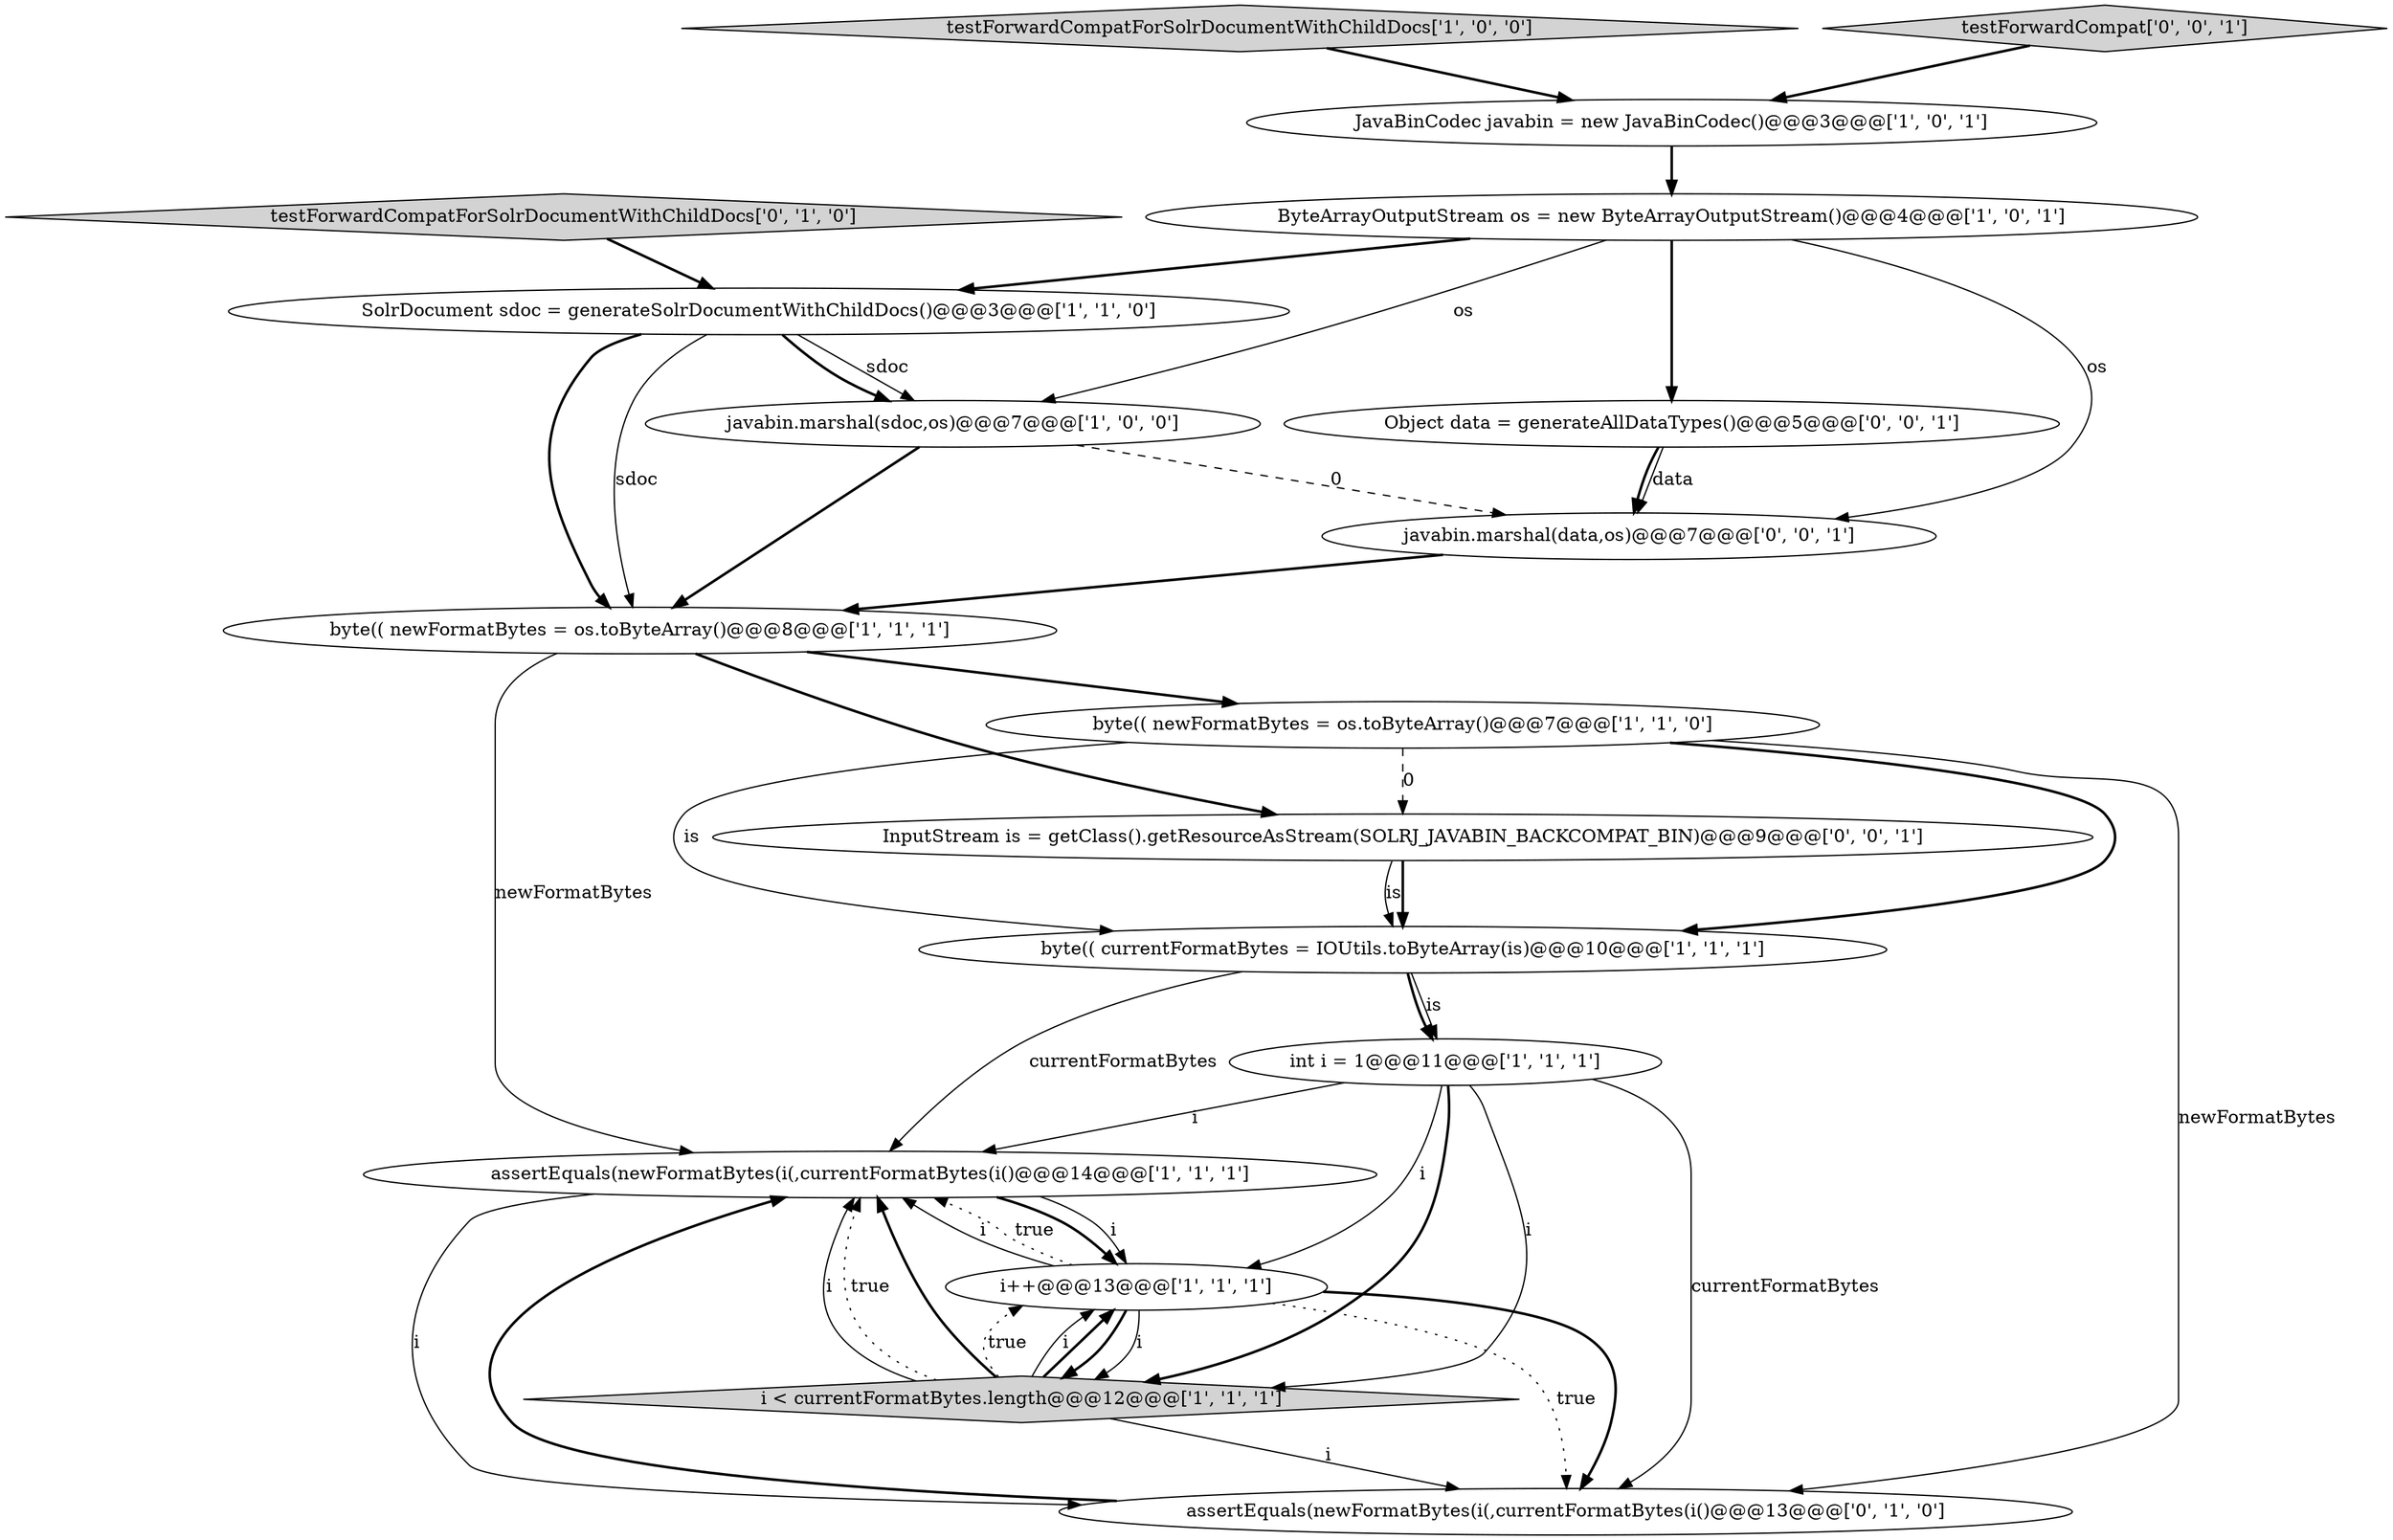 digraph {
13 [style = filled, label = "testForwardCompatForSolrDocumentWithChildDocs['0', '1', '0']", fillcolor = lightgray, shape = diamond image = "AAA0AAABBB2BBB"];
15 [style = filled, label = "Object data = generateAllDataTypes()@@@5@@@['0', '0', '1']", fillcolor = white, shape = ellipse image = "AAA0AAABBB3BBB"];
8 [style = filled, label = "testForwardCompatForSolrDocumentWithChildDocs['1', '0', '0']", fillcolor = lightgray, shape = diamond image = "AAA0AAABBB1BBB"];
2 [style = filled, label = "i < currentFormatBytes.length@@@12@@@['1', '1', '1']", fillcolor = lightgray, shape = diamond image = "AAA0AAABBB1BBB"];
14 [style = filled, label = "javabin.marshal(data,os)@@@7@@@['0', '0', '1']", fillcolor = white, shape = ellipse image = "AAA0AAABBB3BBB"];
0 [style = filled, label = "byte(( newFormatBytes = os.toByteArray()@@@7@@@['1', '1', '0']", fillcolor = white, shape = ellipse image = "AAA0AAABBB1BBB"];
3 [style = filled, label = "assertEquals(newFormatBytes(i(,currentFormatBytes(i()@@@14@@@['1', '1', '1']", fillcolor = white, shape = ellipse image = "AAA0AAABBB1BBB"];
17 [style = filled, label = "InputStream is = getClass().getResourceAsStream(SOLRJ_JAVABIN_BACKCOMPAT_BIN)@@@9@@@['0', '0', '1']", fillcolor = white, shape = ellipse image = "AAA0AAABBB3BBB"];
1 [style = filled, label = "byte(( currentFormatBytes = IOUtils.toByteArray(is)@@@10@@@['1', '1', '1']", fillcolor = white, shape = ellipse image = "AAA0AAABBB1BBB"];
7 [style = filled, label = "int i = 1@@@11@@@['1', '1', '1']", fillcolor = white, shape = ellipse image = "AAA0AAABBB1BBB"];
10 [style = filled, label = "byte(( newFormatBytes = os.toByteArray()@@@8@@@['1', '1', '1']", fillcolor = white, shape = ellipse image = "AAA0AAABBB1BBB"];
4 [style = filled, label = "javabin.marshal(sdoc,os)@@@7@@@['1', '0', '0']", fillcolor = white, shape = ellipse image = "AAA0AAABBB1BBB"];
11 [style = filled, label = "SolrDocument sdoc = generateSolrDocumentWithChildDocs()@@@3@@@['1', '1', '0']", fillcolor = white, shape = ellipse image = "AAA0AAABBB1BBB"];
12 [style = filled, label = "assertEquals(newFormatBytes(i(,currentFormatBytes(i()@@@13@@@['0', '1', '0']", fillcolor = white, shape = ellipse image = "AAA0AAABBB2BBB"];
16 [style = filled, label = "testForwardCompat['0', '0', '1']", fillcolor = lightgray, shape = diamond image = "AAA0AAABBB3BBB"];
6 [style = filled, label = "i++@@@13@@@['1', '1', '1']", fillcolor = white, shape = ellipse image = "AAA0AAABBB1BBB"];
9 [style = filled, label = "JavaBinCodec javabin = new JavaBinCodec()@@@3@@@['1', '0', '1']", fillcolor = white, shape = ellipse image = "AAA0AAABBB1BBB"];
5 [style = filled, label = "ByteArrayOutputStream os = new ByteArrayOutputStream()@@@4@@@['1', '0', '1']", fillcolor = white, shape = ellipse image = "AAA0AAABBB1BBB"];
11->4 [style = solid, label="sdoc"];
11->4 [style = bold, label=""];
7->6 [style = solid, label="i"];
2->3 [style = dotted, label="true"];
8->9 [style = bold, label=""];
4->14 [style = dashed, label="0"];
17->1 [style = solid, label="is"];
10->17 [style = bold, label=""];
1->7 [style = solid, label="is"];
7->2 [style = solid, label="i"];
6->2 [style = solid, label="i"];
0->1 [style = solid, label="is"];
10->3 [style = solid, label="newFormatBytes"];
3->12 [style = solid, label="i"];
2->6 [style = dotted, label="true"];
15->14 [style = solid, label="data"];
7->3 [style = solid, label="i"];
0->1 [style = bold, label=""];
2->12 [style = solid, label="i"];
6->2 [style = bold, label=""];
3->6 [style = bold, label=""];
2->3 [style = bold, label=""];
6->3 [style = solid, label="i"];
5->14 [style = solid, label="os"];
13->11 [style = bold, label=""];
7->12 [style = solid, label="currentFormatBytes"];
11->10 [style = bold, label=""];
2->6 [style = solid, label="i"];
5->11 [style = bold, label=""];
15->14 [style = bold, label=""];
12->3 [style = bold, label=""];
2->3 [style = solid, label="i"];
0->17 [style = dashed, label="0"];
6->12 [style = bold, label=""];
6->3 [style = dotted, label="true"];
5->4 [style = solid, label="os"];
4->10 [style = bold, label=""];
2->6 [style = bold, label=""];
11->10 [style = solid, label="sdoc"];
1->3 [style = solid, label="currentFormatBytes"];
6->12 [style = dotted, label="true"];
1->7 [style = bold, label=""];
14->10 [style = bold, label=""];
3->6 [style = solid, label="i"];
9->5 [style = bold, label=""];
10->0 [style = bold, label=""];
0->12 [style = solid, label="newFormatBytes"];
5->15 [style = bold, label=""];
17->1 [style = bold, label=""];
16->9 [style = bold, label=""];
7->2 [style = bold, label=""];
}
